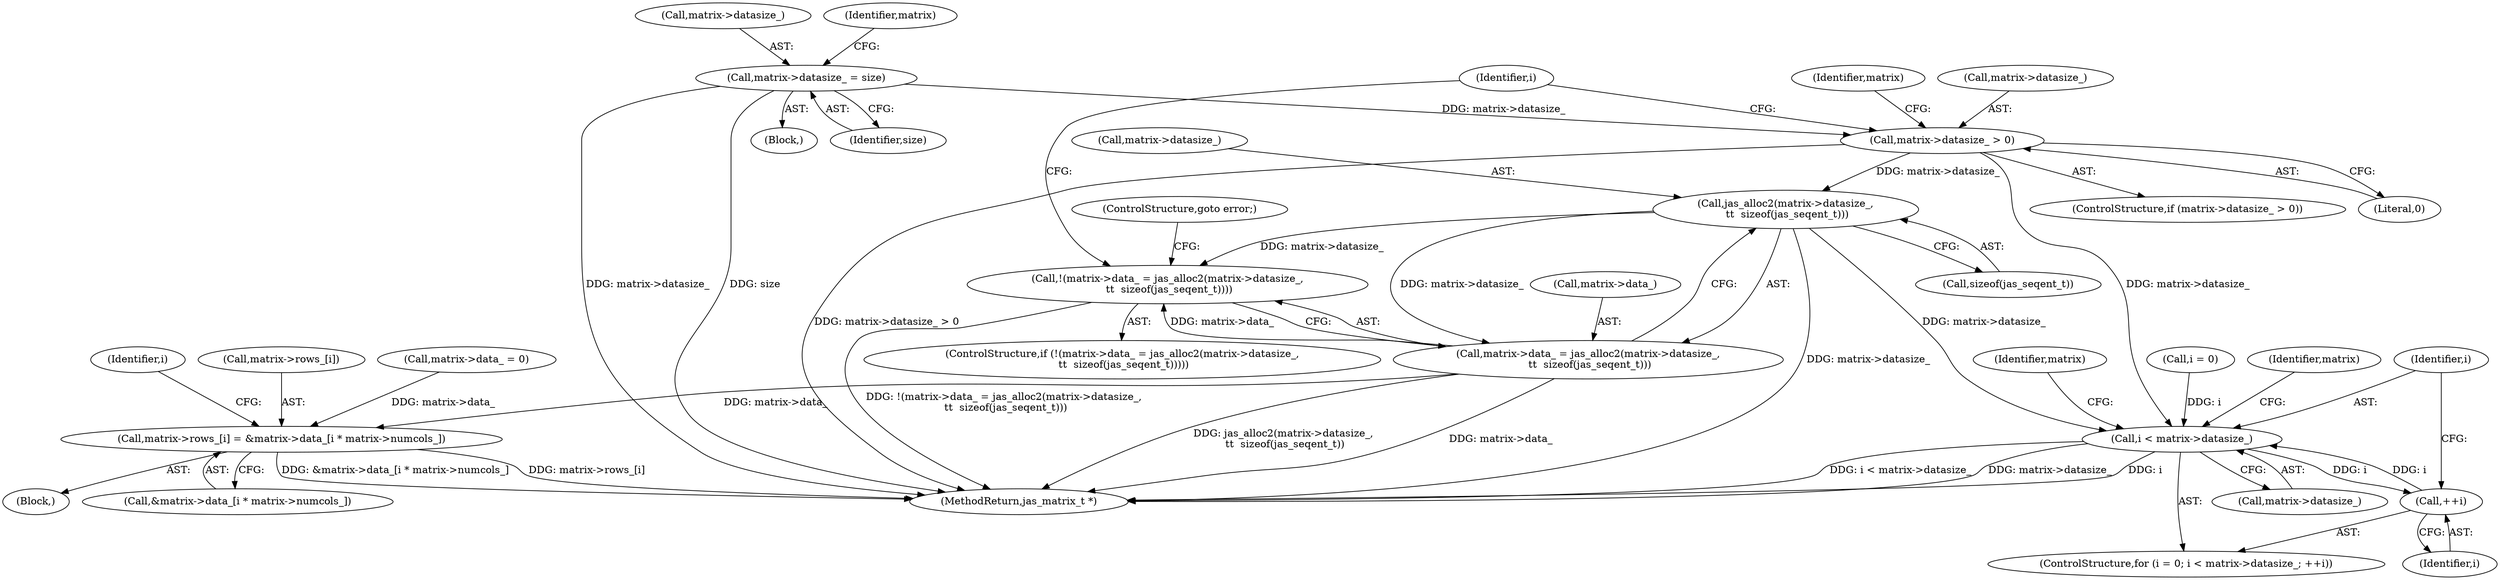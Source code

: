 digraph "0_jasper_988f8365f7d8ad8073b6786e433d34c553ecf568_1@pointer" {
"1000213" [label="(Call,jas_alloc2(matrix->datasize_,\n \t\t  sizeof(jas_seqent_t)))"];
"1000201" [label="(Call,matrix->datasize_ > 0)"];
"1000174" [label="(Call,matrix->datasize_ = size)"];
"1000208" [label="(Call,!(matrix->data_ = jas_alloc2(matrix->datasize_,\n \t\t  sizeof(jas_seqent_t))))"];
"1000209" [label="(Call,matrix->data_ = jas_alloc2(matrix->datasize_,\n \t\t  sizeof(jas_seqent_t)))"];
"1000231" [label="(Call,matrix->rows_[i] = &matrix->data_[i * matrix->numcols_])"];
"1000251" [label="(Call,i < matrix->datasize_)"];
"1000256" [label="(Call,++i)"];
"1000208" [label="(Call,!(matrix->data_ = jas_alloc2(matrix->datasize_,\n \t\t  sizeof(jas_seqent_t))))"];
"1000251" [label="(Call,i < matrix->datasize_)"];
"1000200" [label="(ControlStructure,if (matrix->datasize_ > 0))"];
"1000201" [label="(Call,matrix->datasize_ > 0)"];
"1000210" [label="(Call,matrix->data_)"];
"1000230" [label="(Block,)"];
"1000178" [label="(Identifier,size)"];
"1000237" [label="(Call,&matrix->data_[i * matrix->numcols_])"];
"1000232" [label="(Call,matrix->rows_[i])"];
"1000223" [label="(Identifier,i)"];
"1000213" [label="(Call,jas_alloc2(matrix->datasize_,\n \t\t  sizeof(jas_seqent_t)))"];
"1000256" [label="(Call,++i)"];
"1000207" [label="(ControlStructure,if (!(matrix->data_ = jas_alloc2(matrix->datasize_,\n \t\t  sizeof(jas_seqent_t)))))"];
"1000155" [label="(Call,matrix->data_ = 0)"];
"1000252" [label="(Identifier,i)"];
"1000205" [label="(Literal,0)"];
"1000202" [label="(Call,matrix->datasize_)"];
"1000214" [label="(Call,matrix->datasize_)"];
"1000248" [label="(Call,i = 0)"];
"1000229" [label="(Identifier,i)"];
"1000209" [label="(Call,matrix->data_ = jas_alloc2(matrix->datasize_,\n \t\t  sizeof(jas_seqent_t)))"];
"1000253" [label="(Call,matrix->datasize_)"];
"1000174" [label="(Call,matrix->datasize_ = size)"];
"1000211" [label="(Identifier,matrix)"];
"1000300" [label="(MethodReturn,jas_matrix_t *)"];
"1000268" [label="(Identifier,matrix)"];
"1000220" [label="(ControlStructure,goto error;)"];
"1000247" [label="(ControlStructure,for (i = 0; i < matrix->datasize_; ++i))"];
"1000262" [label="(Identifier,matrix)"];
"1000104" [label="(Block,)"];
"1000175" [label="(Call,matrix->datasize_)"];
"1000217" [label="(Call,sizeof(jas_seqent_t))"];
"1000257" [label="(Identifier,i)"];
"1000231" [label="(Call,matrix->rows_[i] = &matrix->data_[i * matrix->numcols_])"];
"1000182" [label="(Identifier,matrix)"];
"1000213" -> "1000209"  [label="AST: "];
"1000213" -> "1000217"  [label="CFG: "];
"1000214" -> "1000213"  [label="AST: "];
"1000217" -> "1000213"  [label="AST: "];
"1000209" -> "1000213"  [label="CFG: "];
"1000213" -> "1000300"  [label="DDG: matrix->datasize_"];
"1000213" -> "1000208"  [label="DDG: matrix->datasize_"];
"1000213" -> "1000209"  [label="DDG: matrix->datasize_"];
"1000201" -> "1000213"  [label="DDG: matrix->datasize_"];
"1000213" -> "1000251"  [label="DDG: matrix->datasize_"];
"1000201" -> "1000200"  [label="AST: "];
"1000201" -> "1000205"  [label="CFG: "];
"1000202" -> "1000201"  [label="AST: "];
"1000205" -> "1000201"  [label="AST: "];
"1000211" -> "1000201"  [label="CFG: "];
"1000223" -> "1000201"  [label="CFG: "];
"1000201" -> "1000300"  [label="DDG: matrix->datasize_ > 0"];
"1000174" -> "1000201"  [label="DDG: matrix->datasize_"];
"1000201" -> "1000251"  [label="DDG: matrix->datasize_"];
"1000174" -> "1000104"  [label="AST: "];
"1000174" -> "1000178"  [label="CFG: "];
"1000175" -> "1000174"  [label="AST: "];
"1000178" -> "1000174"  [label="AST: "];
"1000182" -> "1000174"  [label="CFG: "];
"1000174" -> "1000300"  [label="DDG: size"];
"1000174" -> "1000300"  [label="DDG: matrix->datasize_"];
"1000208" -> "1000207"  [label="AST: "];
"1000208" -> "1000209"  [label="CFG: "];
"1000209" -> "1000208"  [label="AST: "];
"1000220" -> "1000208"  [label="CFG: "];
"1000223" -> "1000208"  [label="CFG: "];
"1000208" -> "1000300"  [label="DDG: !(matrix->data_ = jas_alloc2(matrix->datasize_,\n \t\t  sizeof(jas_seqent_t)))"];
"1000209" -> "1000208"  [label="DDG: matrix->data_"];
"1000210" -> "1000209"  [label="AST: "];
"1000209" -> "1000300"  [label="DDG: matrix->data_"];
"1000209" -> "1000300"  [label="DDG: jas_alloc2(matrix->datasize_,\n \t\t  sizeof(jas_seqent_t))"];
"1000209" -> "1000231"  [label="DDG: matrix->data_"];
"1000231" -> "1000230"  [label="AST: "];
"1000231" -> "1000237"  [label="CFG: "];
"1000232" -> "1000231"  [label="AST: "];
"1000237" -> "1000231"  [label="AST: "];
"1000229" -> "1000231"  [label="CFG: "];
"1000231" -> "1000300"  [label="DDG: matrix->rows_[i]"];
"1000231" -> "1000300"  [label="DDG: &matrix->data_[i * matrix->numcols_]"];
"1000155" -> "1000231"  [label="DDG: matrix->data_"];
"1000251" -> "1000247"  [label="AST: "];
"1000251" -> "1000253"  [label="CFG: "];
"1000252" -> "1000251"  [label="AST: "];
"1000253" -> "1000251"  [label="AST: "];
"1000262" -> "1000251"  [label="CFG: "];
"1000268" -> "1000251"  [label="CFG: "];
"1000251" -> "1000300"  [label="DDG: i < matrix->datasize_"];
"1000251" -> "1000300"  [label="DDG: matrix->datasize_"];
"1000251" -> "1000300"  [label="DDG: i"];
"1000256" -> "1000251"  [label="DDG: i"];
"1000248" -> "1000251"  [label="DDG: i"];
"1000251" -> "1000256"  [label="DDG: i"];
"1000256" -> "1000247"  [label="AST: "];
"1000256" -> "1000257"  [label="CFG: "];
"1000257" -> "1000256"  [label="AST: "];
"1000252" -> "1000256"  [label="CFG: "];
}
